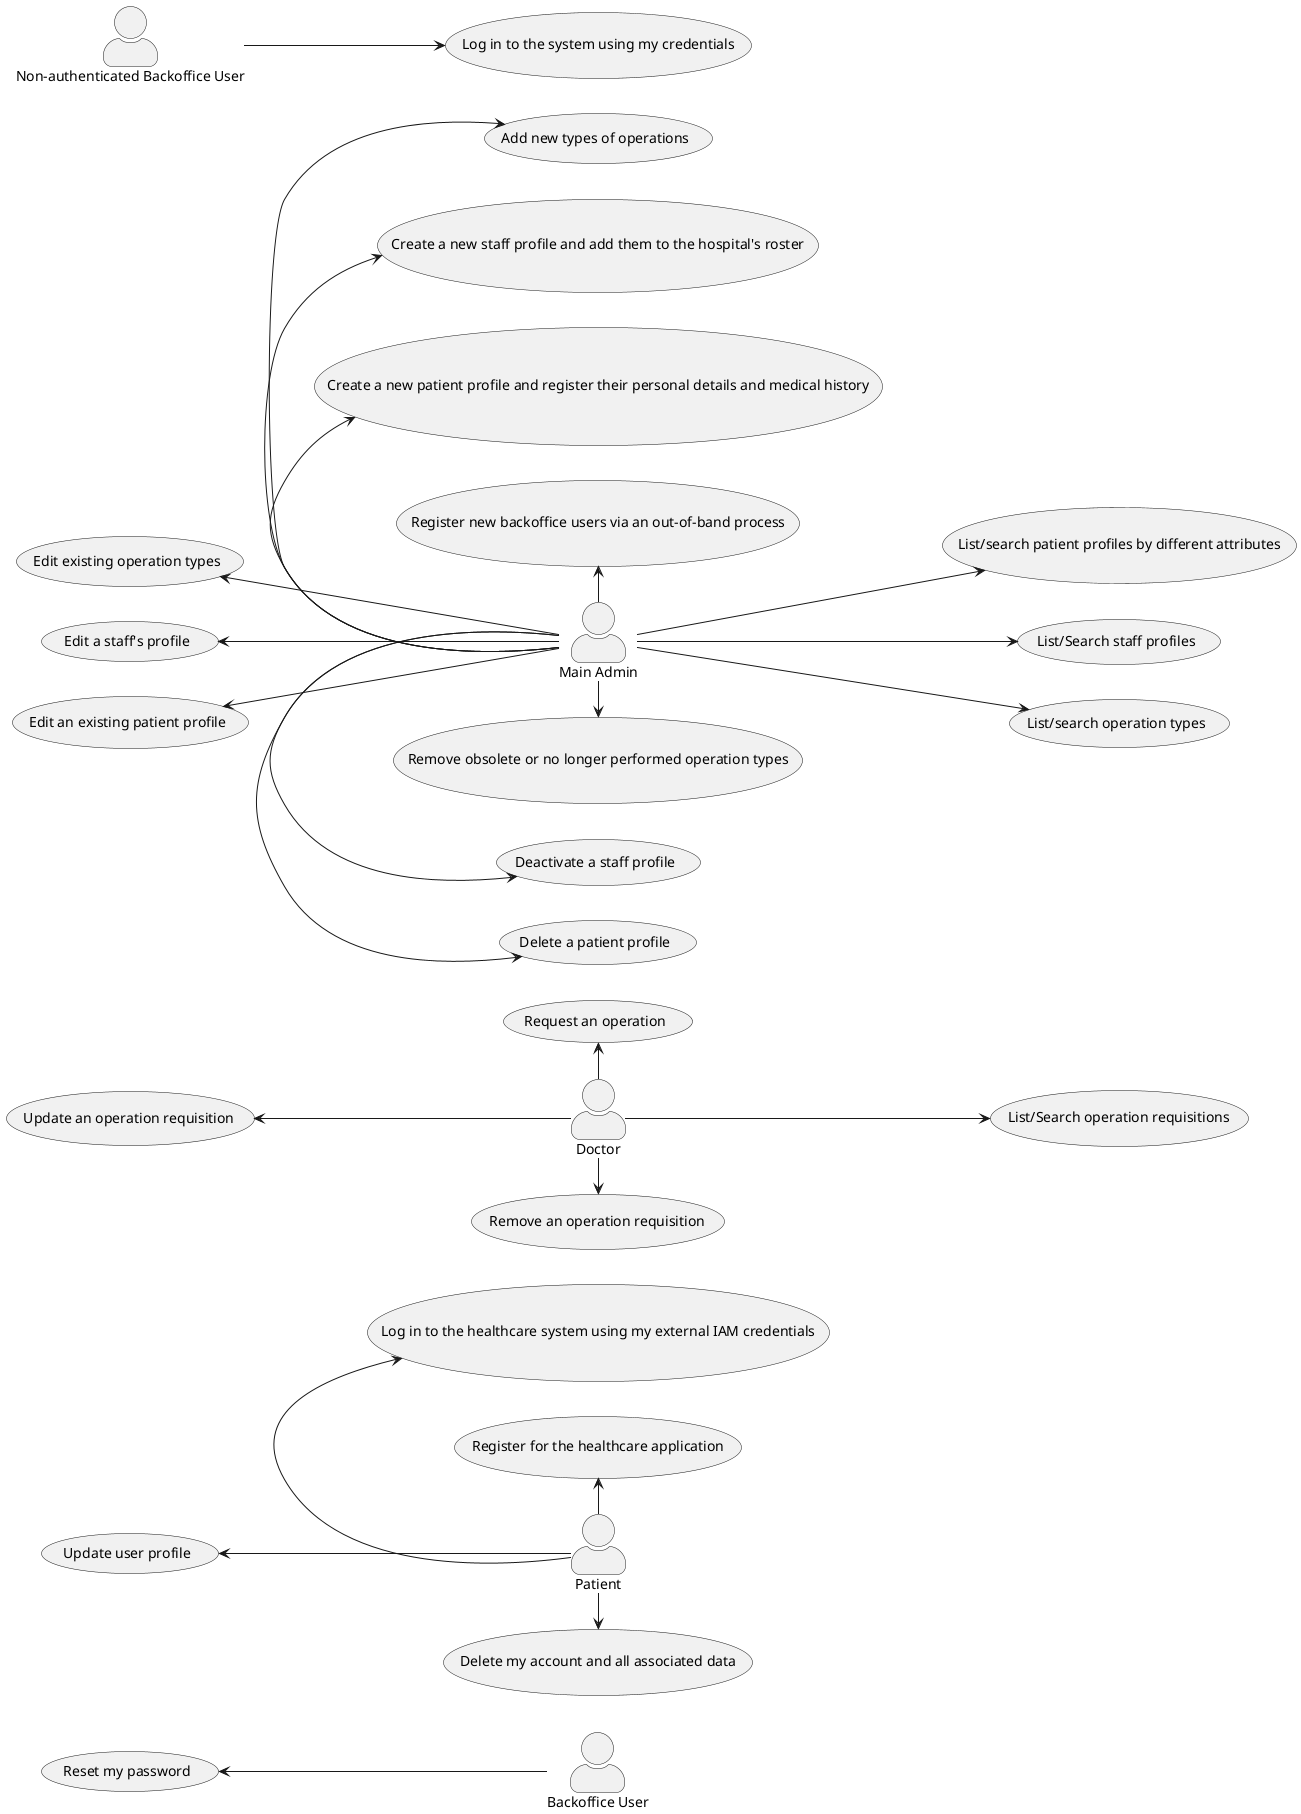 ﻿@startuml
'https://plantuml.com/use-case-diagram
skinparam actorStyle awesome
left to right direction

:Main Admin: as Admin
:Backoffice User: as BUser
:Non-authenticated Backoffice User: as NBUSer
:Patient: as patient 
:Doctor: as doctor

(Register new backoffice users via an out-of-band process) as (5.1.1)

(Reset my password) as (5.1.2)

(Register for the healthcare application) as (5.1.3)

(Update user profile) as (5.1.4)

(Delete my account and all associated data) as (5.1.5)

(Log in to the system using my credentials) as (5.1.6)

(Log in to the healthcare system using my external IAM credentials) as (5.1.7)

(Create a new patient profile and register their personal details and medical history) as (5.1.8)

(Edit an existing patient profile) as (5.1.9)

(Delete a patient profile) as (5.1.10)

(List/search patient profiles by different attributes) as (5.1.11)

(Create a new staff profile and add them to the hospital's roster) as (5.1.12)

(Edit a staff's profile) as (5.1.13)

(Deactivate a staff profile) as (5.1.14)

(List/Search staff profiles) as (5.1.15)

(Request an operation) as (5.1.16)

(Update an operation requisition) as (5.1.17)

(Remove an operation requisition) as (5.1.18)

(List/Search operation requisitions) as (5.1.19)

(Add new types of operations) as (5.1.20)

(Edit existing operation types) as (5.1.21)

(Remove obsolete or no longer performed operation types) as (5.1.22)

(List/search operation types) as (5.1.23)


Admin -left-> (5.1.1)

Admin -left-> (5.1.8)

Admin -up-> (5.1.9)

Admin -right-> (5.1.10)

Admin -down-> (5.1.11)

Admin -left-> (5.1.12)

Admin -up-> (5.1.13)

Admin -right-> (5.1.14)

Admin -down-> (5.1.15)

Admin -left-> (5.1.20)

Admin -up-> (5.1.21)

Admin -right-> (5.1.22)

Admin -down-> (5.1.23)

doctor -left-> (5.1.16)

doctor -up-> (5.1.17)

doctor -right-> (5.1.18)

doctor -down-> (5.1.19)

patient -left-> (5.1.3)

patient -up-> (5.1.4)

patient -right-> (5.1.5)

patient -left-> (5.1.7)

BUser -up-> (5.1.2)

NBUSer --> (5.1.6)



@enduml

